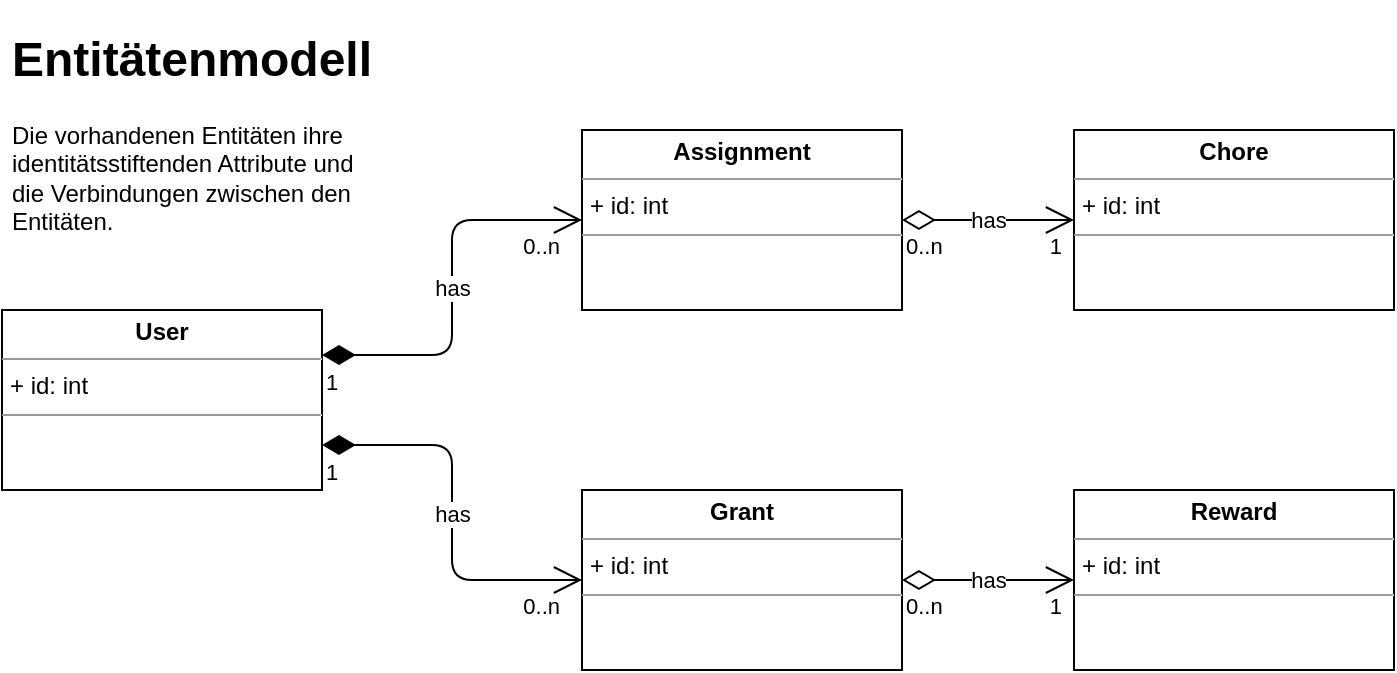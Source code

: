 <mxfile version="14.2.7" type="device" pages="3"><diagram id="HWyvtCHbh2YzWsB2kVRe" name="Entitäten"><mxGraphModel dx="1422" dy="922" grid="1" gridSize="10" guides="1" tooltips="1" connect="1" arrows="1" fold="1" page="1" pageScale="1" pageWidth="827" pageHeight="1169" math="0" shadow="0"><root><mxCell id="0"/><mxCell id="1" parent="0"/><mxCell id="jlJwlgQb6H1Z45xIeuQJ-1" value="&lt;p style=&quot;margin: 0px ; margin-top: 4px ; text-align: center&quot;&gt;&lt;b&gt;User&lt;/b&gt;&lt;/p&gt;&lt;hr size=&quot;1&quot;&gt;&lt;p style=&quot;margin: 0px ; margin-left: 4px&quot;&gt;+ id: int&lt;/p&gt;&lt;hr size=&quot;1&quot;&gt;&lt;p style=&quot;margin: 0px ; margin-left: 4px&quot;&gt;&lt;br&gt;&lt;/p&gt;" style="verticalAlign=top;align=left;overflow=fill;fontSize=12;fontFamily=Helvetica;html=1;" vertex="1" parent="1"><mxGeometry x="40" y="175" width="160" height="90" as="geometry"/></mxCell><mxCell id="jlJwlgQb6H1Z45xIeuQJ-4" value="&lt;p style=&quot;margin: 0px ; margin-top: 4px ; text-align: center&quot;&gt;&lt;b&gt;Chore&lt;/b&gt;&lt;/p&gt;&lt;hr size=&quot;1&quot;&gt;&lt;p style=&quot;margin: 0px ; margin-left: 4px&quot;&gt;+ id: int&lt;/p&gt;&lt;hr size=&quot;1&quot;&gt;&lt;p style=&quot;margin: 0px ; margin-left: 4px&quot;&gt;&lt;br&gt;&lt;/p&gt;" style="verticalAlign=top;align=left;overflow=fill;fontSize=12;fontFamily=Helvetica;html=1;" vertex="1" parent="1"><mxGeometry x="576" y="85" width="160" height="90" as="geometry"/></mxCell><mxCell id="jlJwlgQb6H1Z45xIeuQJ-5" value="&lt;p style=&quot;margin: 0px ; margin-top: 4px ; text-align: center&quot;&gt;&lt;b&gt;Reward&lt;/b&gt;&lt;/p&gt;&lt;hr size=&quot;1&quot;&gt;&lt;p style=&quot;margin: 0px ; margin-left: 4px&quot;&gt;+ id: int&lt;/p&gt;&lt;hr size=&quot;1&quot;&gt;&lt;p style=&quot;margin: 0px ; margin-left: 4px&quot;&gt;&lt;br&gt;&lt;/p&gt;" style="verticalAlign=top;align=left;overflow=fill;fontSize=12;fontFamily=Helvetica;html=1;" vertex="1" parent="1"><mxGeometry x="576" y="265" width="160" height="90" as="geometry"/></mxCell><mxCell id="jlJwlgQb6H1Z45xIeuQJ-10" value="&lt;h1&gt;Entitätenmodell&lt;/h1&gt;&lt;p&gt;Die vorhandenen Entitäten ihre identitätsstiftenden Attribute und die Verbindungen zwischen den Entitäten.&lt;/p&gt;" style="text;html=1;strokeColor=none;fillColor=none;spacing=5;spacingTop=-20;whiteSpace=wrap;overflow=hidden;rounded=0;" vertex="1" parent="1"><mxGeometry x="40" y="30" width="190" height="120" as="geometry"/></mxCell><mxCell id="jlJwlgQb6H1Z45xIeuQJ-11" value="&lt;p style=&quot;margin: 0px ; margin-top: 4px ; text-align: center&quot;&gt;&lt;b&gt;Assignment&lt;/b&gt;&lt;/p&gt;&lt;hr size=&quot;1&quot;&gt;&lt;p style=&quot;margin: 0px ; margin-left: 4px&quot;&gt;+ id: int&lt;/p&gt;&lt;hr size=&quot;1&quot;&gt;&lt;p style=&quot;margin: 0px ; margin-left: 4px&quot;&gt;&lt;br&gt;&lt;/p&gt;" style="verticalAlign=top;align=left;overflow=fill;fontSize=12;fontFamily=Helvetica;html=1;" vertex="1" parent="1"><mxGeometry x="330" y="85" width="160" height="90" as="geometry"/></mxCell><mxCell id="jlJwlgQb6H1Z45xIeuQJ-12" value="&lt;p style=&quot;margin: 0px ; margin-top: 4px ; text-align: center&quot;&gt;&lt;b&gt;Grant&lt;/b&gt;&lt;/p&gt;&lt;hr size=&quot;1&quot;&gt;&lt;p style=&quot;margin: 0px ; margin-left: 4px&quot;&gt;+ id: int&lt;/p&gt;&lt;hr size=&quot;1&quot;&gt;&lt;p style=&quot;margin: 0px ; margin-left: 4px&quot;&gt;&lt;br&gt;&lt;/p&gt;" style="verticalAlign=top;align=left;overflow=fill;fontSize=12;fontFamily=Helvetica;html=1;" vertex="1" parent="1"><mxGeometry x="330" y="265" width="160" height="90" as="geometry"/></mxCell><mxCell id="jlJwlgQb6H1Z45xIeuQJ-14" value="has" style="endArrow=open;html=1;endSize=12;startArrow=diamondThin;startSize=14;startFill=1;edgeStyle=orthogonalEdgeStyle;exitX=1;exitY=0.75;exitDx=0;exitDy=0;entryX=0;entryY=0.5;entryDx=0;entryDy=0;" edge="1" parent="1" source="jlJwlgQb6H1Z45xIeuQJ-1" target="jlJwlgQb6H1Z45xIeuQJ-12"><mxGeometry relative="1" as="geometry"><mxPoint x="330" y="470" as="sourcePoint"/><mxPoint x="490" y="470" as="targetPoint"/></mxGeometry></mxCell><mxCell id="jlJwlgQb6H1Z45xIeuQJ-15" value="1" style="edgeLabel;resizable=0;html=1;align=left;verticalAlign=top;" connectable="0" vertex="1" parent="jlJwlgQb6H1Z45xIeuQJ-14"><mxGeometry x="-1" relative="1" as="geometry"/></mxCell><mxCell id="jlJwlgQb6H1Z45xIeuQJ-16" value="0..n" style="edgeLabel;resizable=0;html=1;align=right;verticalAlign=top;" connectable="0" vertex="1" parent="jlJwlgQb6H1Z45xIeuQJ-14"><mxGeometry x="1" relative="1" as="geometry"><mxPoint x="-10.5" as="offset"/></mxGeometry></mxCell><mxCell id="jlJwlgQb6H1Z45xIeuQJ-17" value="has" style="endArrow=open;html=1;endSize=12;startArrow=diamondThin;startSize=14;startFill=1;edgeStyle=orthogonalEdgeStyle;exitX=1;exitY=0.25;exitDx=0;exitDy=0;entryX=0;entryY=0.5;entryDx=0;entryDy=0;" edge="1" parent="1" source="jlJwlgQb6H1Z45xIeuQJ-1" target="jlJwlgQb6H1Z45xIeuQJ-11"><mxGeometry relative="1" as="geometry"><mxPoint x="220" y="197.5" as="sourcePoint"/><mxPoint x="350" y="265" as="targetPoint"/></mxGeometry></mxCell><mxCell id="jlJwlgQb6H1Z45xIeuQJ-18" value="1" style="edgeLabel;resizable=0;html=1;align=left;verticalAlign=top;" connectable="0" vertex="1" parent="jlJwlgQb6H1Z45xIeuQJ-17"><mxGeometry x="-1" relative="1" as="geometry"/></mxCell><mxCell id="jlJwlgQb6H1Z45xIeuQJ-19" value="0..n" style="edgeLabel;resizable=0;html=1;align=right;verticalAlign=top;" connectable="0" vertex="1" parent="jlJwlgQb6H1Z45xIeuQJ-17"><mxGeometry x="1" relative="1" as="geometry"><mxPoint x="-10.5" as="offset"/></mxGeometry></mxCell><mxCell id="DNhRPY2CX4wiwzdP40w5-1" value="has" style="endArrow=open;html=1;endSize=12;startArrow=diamondThin;startSize=14;startFill=0;edgeStyle=orthogonalEdgeStyle;exitX=1;exitY=0.5;exitDx=0;exitDy=0;entryX=0;entryY=0.5;entryDx=0;entryDy=0;" edge="1" parent="1" source="jlJwlgQb6H1Z45xIeuQJ-11" target="jlJwlgQb6H1Z45xIeuQJ-4"><mxGeometry relative="1" as="geometry"><mxPoint x="460" y="480" as="sourcePoint"/><mxPoint x="620" y="480" as="targetPoint"/></mxGeometry></mxCell><mxCell id="DNhRPY2CX4wiwzdP40w5-2" value="0..n" style="edgeLabel;resizable=0;html=1;align=left;verticalAlign=top;" connectable="0" vertex="1" parent="DNhRPY2CX4wiwzdP40w5-1"><mxGeometry x="-1" relative="1" as="geometry"/></mxCell><mxCell id="DNhRPY2CX4wiwzdP40w5-3" value="1" style="edgeLabel;resizable=0;html=1;align=right;verticalAlign=top;" connectable="0" vertex="1" parent="DNhRPY2CX4wiwzdP40w5-1"><mxGeometry x="1" relative="1" as="geometry"><mxPoint x="-6" as="offset"/></mxGeometry></mxCell><mxCell id="DNhRPY2CX4wiwzdP40w5-4" value="has" style="endArrow=open;html=1;endSize=12;startArrow=diamondThin;startSize=14;startFill=0;edgeStyle=orthogonalEdgeStyle;exitX=1;exitY=0.5;exitDx=0;exitDy=0;entryX=0;entryY=0.5;entryDx=0;entryDy=0;" edge="1" parent="1" source="jlJwlgQb6H1Z45xIeuQJ-12" target="jlJwlgQb6H1Z45xIeuQJ-5"><mxGeometry relative="1" as="geometry"><mxPoint x="500" y="140" as="sourcePoint"/><mxPoint x="586" y="140" as="targetPoint"/></mxGeometry></mxCell><mxCell id="DNhRPY2CX4wiwzdP40w5-5" value="0..n" style="edgeLabel;resizable=0;html=1;align=left;verticalAlign=top;" connectable="0" vertex="1" parent="DNhRPY2CX4wiwzdP40w5-4"><mxGeometry x="-1" relative="1" as="geometry"/></mxCell><mxCell id="DNhRPY2CX4wiwzdP40w5-6" value="1" style="edgeLabel;resizable=0;html=1;align=right;verticalAlign=top;" connectable="0" vertex="1" parent="DNhRPY2CX4wiwzdP40w5-4"><mxGeometry x="1" relative="1" as="geometry"><mxPoint x="-6" as="offset"/></mxGeometry></mxCell></root></mxGraphModel></diagram><diagram id="v3RQ4YUrgYNMCv7_kBNh" name="Child Dashboard Modell"><mxGraphModel dx="1422" dy="922" grid="1" gridSize="10" guides="1" tooltips="1" connect="1" arrows="1" fold="1" page="1" pageScale="1" pageWidth="827" pageHeight="1169" math="0" shadow="0"><root><mxCell id="7NkamTLYmC901lBKmUOy-0"/><mxCell id="7NkamTLYmC901lBKmUOy-1" parent="7NkamTLYmC901lBKmUOy-0"/><mxCell id="7NkamTLYmC901lBKmUOy-2" value="&lt;p style=&quot;margin: 0px ; margin-top: 4px ; text-align: center&quot;&gt;&lt;b&gt;User&lt;/b&gt;&lt;/p&gt;&lt;hr size=&quot;1&quot;&gt;&lt;p style=&quot;margin: 0px ; margin-left: 4px&quot;&gt;+ id: int&lt;/p&gt;&lt;hr size=&quot;1&quot;&gt;&lt;p style=&quot;margin: 0px ; margin-left: 4px&quot;&gt;&lt;br&gt;&lt;/p&gt;" style="verticalAlign=top;align=left;overflow=fill;fontSize=12;fontFamily=Helvetica;html=1;" vertex="1" parent="7NkamTLYmC901lBKmUOy-1"><mxGeometry x="40" y="200" width="160" height="90" as="geometry"/></mxCell><mxCell id="7NkamTLYmC901lBKmUOy-3" value="&lt;p style=&quot;margin: 0px ; margin-top: 4px ; text-align: center&quot;&gt;&lt;b&gt;Chore&lt;/b&gt;&lt;/p&gt;&lt;hr size=&quot;1&quot;&gt;&lt;p style=&quot;margin: 0px ; margin-left: 4px&quot;&gt;+ id: int&lt;/p&gt;&lt;hr size=&quot;1&quot;&gt;&lt;p style=&quot;margin: 0px ; margin-left: 4px&quot;&gt;&lt;br&gt;&lt;/p&gt;" style="verticalAlign=top;align=left;overflow=fill;fontSize=12;fontFamily=Helvetica;html=1;" vertex="1" parent="7NkamTLYmC901lBKmUOy-1"><mxGeometry x="576" y="110" width="160" height="90" as="geometry"/></mxCell><mxCell id="7NkamTLYmC901lBKmUOy-4" value="&lt;p style=&quot;margin: 0px ; margin-top: 4px ; text-align: center&quot;&gt;&lt;b&gt;Reward&lt;/b&gt;&lt;/p&gt;&lt;hr size=&quot;1&quot;&gt;&lt;p style=&quot;margin: 0px ; margin-left: 4px&quot;&gt;+ id: int&lt;/p&gt;&lt;hr size=&quot;1&quot;&gt;&lt;p style=&quot;margin: 0px ; margin-left: 4px&quot;&gt;&lt;br&gt;&lt;/p&gt;" style="verticalAlign=top;align=left;overflow=fill;fontSize=12;fontFamily=Helvetica;html=1;" vertex="1" parent="7NkamTLYmC901lBKmUOy-1"><mxGeometry x="576" y="290" width="160" height="90" as="geometry"/></mxCell><mxCell id="7NkamTLYmC901lBKmUOy-7" value="&lt;h1&gt;Modell für&lt;br&gt;Child Dashboard&lt;/h1&gt;&lt;p&gt;Das Modell optimiert für die Darstellung im Child Dashboard.&lt;/p&gt;" style="text;html=1;strokeColor=none;fillColor=none;spacing=5;spacingTop=-20;whiteSpace=wrap;overflow=hidden;rounded=0;" vertex="1" parent="7NkamTLYmC901lBKmUOy-1"><mxGeometry x="40" y="20" width="230" height="120" as="geometry"/></mxCell><mxCell id="7NkamTLYmC901lBKmUOy-8" value="&lt;p style=&quot;margin: 0px ; margin-top: 4px ; text-align: center&quot;&gt;&lt;b&gt;Assignment&lt;/b&gt;&lt;/p&gt;&lt;hr size=&quot;1&quot;&gt;&lt;p style=&quot;margin: 0px ; margin-left: 4px&quot;&gt;+ id: int&lt;/p&gt;&lt;p style=&quot;margin: 0px ; margin-left: 4px&quot;&gt;+ isDone: boolean&lt;/p&gt;&lt;p style=&quot;margin: 0px ; margin-left: 4px&quot;&gt;+ isConfirmed: boolean&lt;/p&gt;&lt;hr size=&quot;1&quot;&gt;&lt;p style=&quot;margin: 0px ; margin-left: 4px&quot;&gt;&lt;br&gt;&lt;/p&gt;" style="verticalAlign=top;align=left;overflow=fill;fontSize=12;fontFamily=Helvetica;html=1;" vertex="1" parent="7NkamTLYmC901lBKmUOy-1"><mxGeometry x="330" y="110" width="160" height="90" as="geometry"/></mxCell><mxCell id="7NkamTLYmC901lBKmUOy-9" value="&lt;p style=&quot;margin: 0px ; margin-top: 4px ; text-align: center&quot;&gt;&lt;b&gt;Grant&lt;/b&gt;&lt;/p&gt;&lt;hr size=&quot;1&quot;&gt;&lt;p style=&quot;margin: 0px ; margin-left: 4px&quot;&gt;+ id: int&lt;/p&gt;&lt;p style=&quot;margin: 0px ; margin-left: 4px&quot;&gt;+ isRequested: boolean&lt;/p&gt;&lt;p style=&quot;margin: 0px ; margin-left: 4px&quot;&gt;+ isClaimed: boolean&lt;/p&gt;&lt;hr size=&quot;1&quot;&gt;&lt;p style=&quot;margin: 0px ; margin-left: 4px&quot;&gt;&lt;br&gt;&lt;/p&gt;" style="verticalAlign=top;align=left;overflow=fill;fontSize=12;fontFamily=Helvetica;html=1;" vertex="1" parent="7NkamTLYmC901lBKmUOy-1"><mxGeometry x="330" y="290" width="160" height="90" as="geometry"/></mxCell><mxCell id="7NkamTLYmC901lBKmUOy-10" value="has" style="endArrow=open;html=1;endSize=12;startArrow=diamondThin;startSize=14;startFill=1;edgeStyle=orthogonalEdgeStyle;exitX=1;exitY=0.25;exitDx=0;exitDy=0;entryX=0;entryY=0.5;entryDx=0;entryDy=0;" edge="1" parent="7NkamTLYmC901lBKmUOy-1" source="7NkamTLYmC901lBKmUOy-2" target="7NkamTLYmC901lBKmUOy-8"><mxGeometry relative="1" as="geometry"><mxPoint x="330" y="470" as="sourcePoint"/><mxPoint x="490" y="470" as="targetPoint"/></mxGeometry></mxCell><mxCell id="7NkamTLYmC901lBKmUOy-11" value="1" style="edgeLabel;resizable=0;html=1;align=left;verticalAlign=top;" connectable="0" vertex="1" parent="7NkamTLYmC901lBKmUOy-10"><mxGeometry x="-1" relative="1" as="geometry"/></mxCell><mxCell id="7NkamTLYmC901lBKmUOy-12" value="0..n" style="edgeLabel;resizable=0;html=1;align=right;verticalAlign=top;" connectable="0" vertex="1" parent="7NkamTLYmC901lBKmUOy-10"><mxGeometry x="1" relative="1" as="geometry"><mxPoint x="-10.5" y="5" as="offset"/></mxGeometry></mxCell><mxCell id="7NkamTLYmC901lBKmUOy-13" value="has" style="endArrow=open;html=1;endSize=12;startArrow=diamondThin;startSize=14;startFill=1;edgeStyle=orthogonalEdgeStyle;exitX=1;exitY=0.75;exitDx=0;exitDy=0;entryX=0;entryY=0.5;entryDx=0;entryDy=0;" edge="1" parent="7NkamTLYmC901lBKmUOy-1" source="7NkamTLYmC901lBKmUOy-2" target="7NkamTLYmC901lBKmUOy-9"><mxGeometry relative="1" as="geometry"><mxPoint x="210" y="232.5" as="sourcePoint"/><mxPoint x="340" y="165" as="targetPoint"/></mxGeometry></mxCell><mxCell id="7NkamTLYmC901lBKmUOy-14" value="1" style="edgeLabel;resizable=0;html=1;align=left;verticalAlign=top;" connectable="0" vertex="1" parent="7NkamTLYmC901lBKmUOy-13"><mxGeometry x="-1" relative="1" as="geometry"/></mxCell><mxCell id="7NkamTLYmC901lBKmUOy-15" value="0..n" style="edgeLabel;resizable=0;html=1;align=right;verticalAlign=top;" connectable="0" vertex="1" parent="7NkamTLYmC901lBKmUOy-13"><mxGeometry x="1" relative="1" as="geometry"><mxPoint x="-10.5" y="5" as="offset"/></mxGeometry></mxCell><mxCell id="euRWDdj5jbn_2LVMHX3e-0" value="has" style="endArrow=open;html=1;endSize=12;startArrow=diamondThin;startSize=14;startFill=0;edgeStyle=orthogonalEdgeStyle;exitX=1;exitY=0.5;exitDx=0;exitDy=0;entryX=0;entryY=0.5;entryDx=0;entryDy=0;" edge="1" parent="7NkamTLYmC901lBKmUOy-1" source="7NkamTLYmC901lBKmUOy-8" target="7NkamTLYmC901lBKmUOy-3"><mxGeometry relative="1" as="geometry"><mxPoint x="490" y="130" as="sourcePoint"/><mxPoint x="576" y="130" as="targetPoint"/></mxGeometry></mxCell><mxCell id="euRWDdj5jbn_2LVMHX3e-1" value="0..n" style="edgeLabel;resizable=0;html=1;align=left;verticalAlign=top;" connectable="0" vertex="1" parent="euRWDdj5jbn_2LVMHX3e-0"><mxGeometry x="-1" relative="1" as="geometry"/></mxCell><mxCell id="euRWDdj5jbn_2LVMHX3e-2" value="1" style="edgeLabel;resizable=0;html=1;align=right;verticalAlign=top;" connectable="0" vertex="1" parent="euRWDdj5jbn_2LVMHX3e-0"><mxGeometry x="1" relative="1" as="geometry"><mxPoint x="-6" as="offset"/></mxGeometry></mxCell><mxCell id="euRWDdj5jbn_2LVMHX3e-3" value="has" style="endArrow=open;html=1;endSize=12;startArrow=diamondThin;startSize=14;startFill=0;edgeStyle=orthogonalEdgeStyle;exitX=1;exitY=0.5;exitDx=0;exitDy=0;entryX=0;entryY=0.5;entryDx=0;entryDy=0;" edge="1" parent="7NkamTLYmC901lBKmUOy-1" source="7NkamTLYmC901lBKmUOy-9" target="7NkamTLYmC901lBKmUOy-4"><mxGeometry relative="1" as="geometry"><mxPoint x="500" y="140" as="sourcePoint"/><mxPoint x="586" y="140" as="targetPoint"/></mxGeometry></mxCell><mxCell id="euRWDdj5jbn_2LVMHX3e-4" value="0..n" style="edgeLabel;resizable=0;html=1;align=left;verticalAlign=top;" connectable="0" vertex="1" parent="euRWDdj5jbn_2LVMHX3e-3"><mxGeometry x="-1" relative="1" as="geometry"/></mxCell><mxCell id="euRWDdj5jbn_2LVMHX3e-5" value="1" style="edgeLabel;resizable=0;html=1;align=right;verticalAlign=top;" connectable="0" vertex="1" parent="euRWDdj5jbn_2LVMHX3e-3"><mxGeometry x="1" relative="1" as="geometry"><mxPoint x="-6" as="offset"/></mxGeometry></mxCell></root></mxGraphModel></diagram><diagram name="Parent Dashboard Modell" id="I9IO4JmWjApNNyQjdUNp"><mxGraphModel dx="1422" dy="922" grid="1" gridSize="10" guides="1" tooltips="1" connect="1" arrows="1" fold="1" page="1" pageScale="1" pageWidth="827" pageHeight="1169" math="0" shadow="0"><root><mxCell id="o9vSeoDf0FDHIJgIUfVz-0"/><mxCell id="o9vSeoDf0FDHIJgIUfVz-1" parent="o9vSeoDf0FDHIJgIUfVz-0"/><mxCell id="o9vSeoDf0FDHIJgIUfVz-2" value="&lt;p style=&quot;margin: 0px ; margin-top: 4px ; text-align: center&quot;&gt;&lt;b&gt;User&lt;/b&gt;&lt;/p&gt;&lt;hr size=&quot;1&quot;&gt;&lt;p style=&quot;margin: 0px ; margin-left: 4px&quot;&gt;+ id: int&lt;/p&gt;&lt;hr size=&quot;1&quot;&gt;&lt;p style=&quot;margin: 0px ; margin-left: 4px&quot;&gt;&lt;br&gt;&lt;/p&gt;" style="verticalAlign=top;align=left;overflow=fill;fontSize=12;fontFamily=Helvetica;html=1;" vertex="1" parent="o9vSeoDf0FDHIJgIUfVz-1"><mxGeometry x="590" y="240" width="160" height="90" as="geometry"/></mxCell><mxCell id="o9vSeoDf0FDHIJgIUfVz-3" value="&lt;p style=&quot;margin: 0px ; margin-top: 4px ; text-align: center&quot;&gt;&lt;b&gt;Chore&lt;/b&gt;&lt;/p&gt;&lt;hr size=&quot;1&quot;&gt;&lt;p style=&quot;margin: 0px ; margin-left: 4px&quot;&gt;+ id: int&lt;/p&gt;&lt;hr size=&quot;1&quot;&gt;&lt;p style=&quot;margin: 0px ; margin-left: 4px&quot;&gt;&lt;br&gt;&lt;/p&gt;" style="verticalAlign=top;align=left;overflow=fill;fontSize=12;fontFamily=Helvetica;html=1;" vertex="1" parent="o9vSeoDf0FDHIJgIUfVz-1"><mxGeometry x="40" y="160" width="160" height="90" as="geometry"/></mxCell><mxCell id="o9vSeoDf0FDHIJgIUfVz-4" value="&lt;p style=&quot;margin: 0px ; margin-top: 4px ; text-align: center&quot;&gt;&lt;b&gt;Reward&lt;/b&gt;&lt;/p&gt;&lt;hr size=&quot;1&quot;&gt;&lt;p style=&quot;margin: 0px ; margin-left: 4px&quot;&gt;+ id: int&lt;/p&gt;&lt;hr size=&quot;1&quot;&gt;&lt;p style=&quot;margin: 0px ; margin-left: 4px&quot;&gt;&lt;br&gt;&lt;/p&gt;" style="verticalAlign=top;align=left;overflow=fill;fontSize=12;fontFamily=Helvetica;html=1;" vertex="1" parent="o9vSeoDf0FDHIJgIUfVz-1"><mxGeometry x="40" y="310" width="160" height="90" as="geometry"/></mxCell><mxCell id="o9vSeoDf0FDHIJgIUfVz-7" value="&lt;h1&gt;Modell für&lt;br&gt;Parent Dashboard&lt;/h1&gt;&lt;p&gt;Das Modell optimiert für die Darstellung im Parent Dashboard.&lt;/p&gt;" style="text;html=1;strokeColor=none;fillColor=none;spacing=5;spacingTop=-20;whiteSpace=wrap;overflow=hidden;rounded=0;" vertex="1" parent="o9vSeoDf0FDHIJgIUfVz-1"><mxGeometry x="40" y="20" width="230" height="120" as="geometry"/></mxCell><mxCell id="o9vSeoDf0FDHIJgIUfVz-8" value="&lt;p style=&quot;margin: 0px ; margin-top: 4px ; text-align: center&quot;&gt;&lt;b&gt;Assignment&lt;/b&gt;&lt;/p&gt;&lt;hr size=&quot;1&quot;&gt;&lt;p style=&quot;margin: 0px ; margin-left: 4px&quot;&gt;+ id: int&lt;/p&gt;&lt;p style=&quot;margin: 0px ; margin-left: 4px&quot;&gt;+ isDone: boolean&lt;/p&gt;&lt;p style=&quot;margin: 0px ; margin-left: 4px&quot;&gt;+ isConfirmed: boolean&lt;/p&gt;&lt;hr size=&quot;1&quot;&gt;&lt;p style=&quot;margin: 0px ; margin-left: 4px&quot;&gt;&lt;br&gt;&lt;/p&gt;" style="verticalAlign=top;align=left;overflow=fill;fontSize=12;fontFamily=Helvetica;html=1;" vertex="1" parent="o9vSeoDf0FDHIJgIUfVz-1"><mxGeometry x="330" y="160" width="160" height="90" as="geometry"/></mxCell><mxCell id="o9vSeoDf0FDHIJgIUfVz-9" value="&lt;p style=&quot;margin: 0px ; margin-top: 4px ; text-align: center&quot;&gt;&lt;b&gt;Grant&lt;/b&gt;&lt;/p&gt;&lt;hr size=&quot;1&quot;&gt;&lt;p style=&quot;margin: 0px ; margin-left: 4px&quot;&gt;+ id: int&lt;/p&gt;&lt;p style=&quot;margin: 0px ; margin-left: 4px&quot;&gt;+ isRequested: boolean&lt;/p&gt;&lt;p style=&quot;margin: 0px ; margin-left: 4px&quot;&gt;+ isClaimed: boolean&lt;/p&gt;&lt;hr size=&quot;1&quot;&gt;&lt;p style=&quot;margin: 0px ; margin-left: 4px&quot;&gt;&lt;br&gt;&lt;/p&gt;" style="verticalAlign=top;align=left;overflow=fill;fontSize=12;fontFamily=Helvetica;html=1;" vertex="1" parent="o9vSeoDf0FDHIJgIUfVz-1"><mxGeometry x="330" y="310" width="160" height="90" as="geometry"/></mxCell><mxCell id="o9vSeoDf0FDHIJgIUfVz-16" value="has" style="endArrow=open;html=1;endSize=12;startArrow=diamondThin;startSize=14;startFill=1;edgeStyle=orthogonalEdgeStyle;exitX=1;exitY=0.5;exitDx=0;exitDy=0;entryX=0;entryY=0.5;entryDx=0;entryDy=0;" edge="1" parent="o9vSeoDf0FDHIJgIUfVz-1" source="o9vSeoDf0FDHIJgIUfVz-3" target="o9vSeoDf0FDHIJgIUfVz-8"><mxGeometry relative="1" as="geometry"><mxPoint x="330" y="470" as="sourcePoint"/><mxPoint x="490" y="470" as="targetPoint"/></mxGeometry></mxCell><mxCell id="o9vSeoDf0FDHIJgIUfVz-17" value="1" style="edgeLabel;resizable=0;html=1;align=left;verticalAlign=top;" connectable="0" vertex="1" parent="o9vSeoDf0FDHIJgIUfVz-16"><mxGeometry x="-1" relative="1" as="geometry"/></mxCell><mxCell id="o9vSeoDf0FDHIJgIUfVz-18" value="0..n" style="edgeLabel;resizable=0;html=1;align=right;verticalAlign=top;" connectable="0" vertex="1" parent="o9vSeoDf0FDHIJgIUfVz-16"><mxGeometry x="1" relative="1" as="geometry"/></mxCell><mxCell id="o9vSeoDf0FDHIJgIUfVz-19" value="has" style="endArrow=open;html=1;endSize=12;startArrow=diamondThin;startSize=14;startFill=1;edgeStyle=orthogonalEdgeStyle;exitX=1;exitY=0.5;exitDx=0;exitDy=0;entryX=0;entryY=0.5;entryDx=0;entryDy=0;" edge="1" parent="o9vSeoDf0FDHIJgIUfVz-1" source="o9vSeoDf0FDHIJgIUfVz-4" target="o9vSeoDf0FDHIJgIUfVz-9"><mxGeometry relative="1" as="geometry"><mxPoint x="210" y="215" as="sourcePoint"/><mxPoint x="340" y="215" as="targetPoint"/></mxGeometry></mxCell><mxCell id="o9vSeoDf0FDHIJgIUfVz-20" value="1" style="edgeLabel;resizable=0;html=1;align=left;verticalAlign=top;" connectable="0" vertex="1" parent="o9vSeoDf0FDHIJgIUfVz-19"><mxGeometry x="-1" relative="1" as="geometry"/></mxCell><mxCell id="o9vSeoDf0FDHIJgIUfVz-21" value="0..n" style="edgeLabel;resizable=0;html=1;align=right;verticalAlign=top;" connectable="0" vertex="1" parent="o9vSeoDf0FDHIJgIUfVz-19"><mxGeometry x="1" relative="1" as="geometry"/></mxCell><mxCell id="o9vSeoDf0FDHIJgIUfVz-22" value="belongs to" style="endArrow=open;html=1;endSize=12;startArrow=diamondThin;startSize=14;startFill=0;edgeStyle=orthogonalEdgeStyle;exitX=1;exitY=0.5;exitDx=0;exitDy=0;entryX=0;entryY=0.25;entryDx=0;entryDy=0;" edge="1" parent="o9vSeoDf0FDHIJgIUfVz-1" source="o9vSeoDf0FDHIJgIUfVz-8" target="o9vSeoDf0FDHIJgIUfVz-2"><mxGeometry relative="1" as="geometry"><mxPoint x="330" y="470" as="sourcePoint"/><mxPoint x="490" y="470" as="targetPoint"/></mxGeometry></mxCell><mxCell id="o9vSeoDf0FDHIJgIUfVz-23" value="0..n" style="edgeLabel;resizable=0;html=1;align=left;verticalAlign=top;" connectable="0" vertex="1" parent="o9vSeoDf0FDHIJgIUfVz-22"><mxGeometry x="-1" relative="1" as="geometry"/></mxCell><mxCell id="o9vSeoDf0FDHIJgIUfVz-24" value="1" style="edgeLabel;resizable=0;html=1;align=right;verticalAlign=top;" connectable="0" vertex="1" parent="o9vSeoDf0FDHIJgIUfVz-22"><mxGeometry x="1" relative="1" as="geometry"><mxPoint x="-10.5" as="offset"/></mxGeometry></mxCell><mxCell id="o9vSeoDf0FDHIJgIUfVz-25" value="belongs to" style="endArrow=open;html=1;endSize=12;startArrow=diamondThin;startSize=14;startFill=0;edgeStyle=orthogonalEdgeStyle;exitX=1;exitY=0.5;exitDx=0;exitDy=0;entryX=0;entryY=0.75;entryDx=0;entryDy=0;" edge="1" parent="o9vSeoDf0FDHIJgIUfVz-1" source="o9vSeoDf0FDHIJgIUfVz-9" target="o9vSeoDf0FDHIJgIUfVz-2"><mxGeometry relative="1" as="geometry"><mxPoint x="500" y="215" as="sourcePoint"/><mxPoint x="600" y="272.5" as="targetPoint"/></mxGeometry></mxCell><mxCell id="o9vSeoDf0FDHIJgIUfVz-26" value="0..n" style="edgeLabel;resizable=0;html=1;align=left;verticalAlign=top;" connectable="0" vertex="1" parent="o9vSeoDf0FDHIJgIUfVz-25"><mxGeometry x="-1" relative="1" as="geometry"/></mxCell><mxCell id="o9vSeoDf0FDHIJgIUfVz-27" value="1" style="edgeLabel;resizable=0;html=1;align=right;verticalAlign=top;" connectable="0" vertex="1" parent="o9vSeoDf0FDHIJgIUfVz-25"><mxGeometry x="1" relative="1" as="geometry"><mxPoint x="-10.5" as="offset"/></mxGeometry></mxCell></root></mxGraphModel></diagram></mxfile>